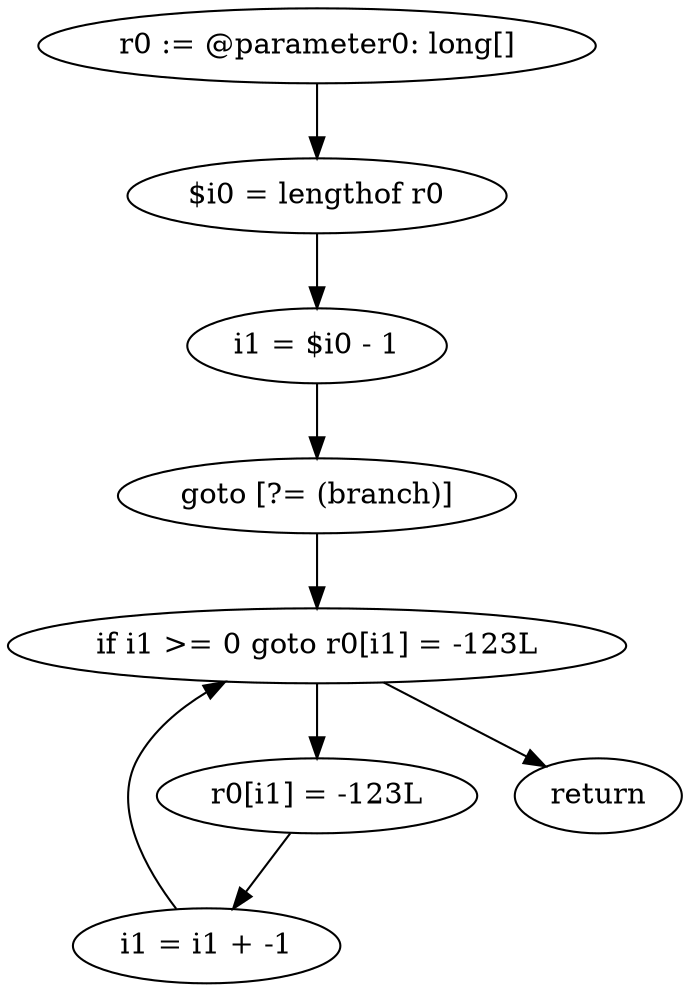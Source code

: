 digraph "unitGraph" {
    "r0 := @parameter0: long[]"
    "$i0 = lengthof r0"
    "i1 = $i0 - 1"
    "goto [?= (branch)]"
    "r0[i1] = -123L"
    "i1 = i1 + -1"
    "if i1 >= 0 goto r0[i1] = -123L"
    "return"
    "r0 := @parameter0: long[]"->"$i0 = lengthof r0";
    "$i0 = lengthof r0"->"i1 = $i0 - 1";
    "i1 = $i0 - 1"->"goto [?= (branch)]";
    "goto [?= (branch)]"->"if i1 >= 0 goto r0[i1] = -123L";
    "r0[i1] = -123L"->"i1 = i1 + -1";
    "i1 = i1 + -1"->"if i1 >= 0 goto r0[i1] = -123L";
    "if i1 >= 0 goto r0[i1] = -123L"->"return";
    "if i1 >= 0 goto r0[i1] = -123L"->"r0[i1] = -123L";
}
